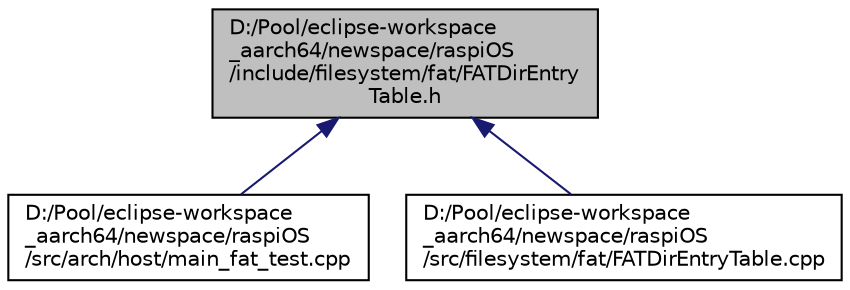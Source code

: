 digraph "D:/Pool/eclipse-workspace_aarch64/newspace/raspiOS/include/filesystem/fat/FATDirEntryTable.h"
{
  edge [fontname="Helvetica",fontsize="10",labelfontname="Helvetica",labelfontsize="10"];
  node [fontname="Helvetica",fontsize="10",shape=record];
  Node1159 [label="D:/Pool/eclipse-workspace\l_aarch64/newspace/raspiOS\l/include/filesystem/fat/FATDirEntry\lTable.h",height=0.2,width=0.4,color="black", fillcolor="grey75", style="filled", fontcolor="black"];
  Node1159 -> Node1160 [dir="back",color="midnightblue",fontsize="10",style="solid",fontname="Helvetica"];
  Node1160 [label="D:/Pool/eclipse-workspace\l_aarch64/newspace/raspiOS\l/src/arch/host/main_fat_test.cpp",height=0.2,width=0.4,color="black", fillcolor="white", style="filled",URL="$d2/d27/main__fat__test_8cpp.html"];
  Node1159 -> Node1161 [dir="back",color="midnightblue",fontsize="10",style="solid",fontname="Helvetica"];
  Node1161 [label="D:/Pool/eclipse-workspace\l_aarch64/newspace/raspiOS\l/src/filesystem/fat/FATDirEntryTable.cpp",height=0.2,width=0.4,color="black", fillcolor="white", style="filled",URL="$d9/de1/_f_a_t_dir_entry_table_8cpp.html"];
}
